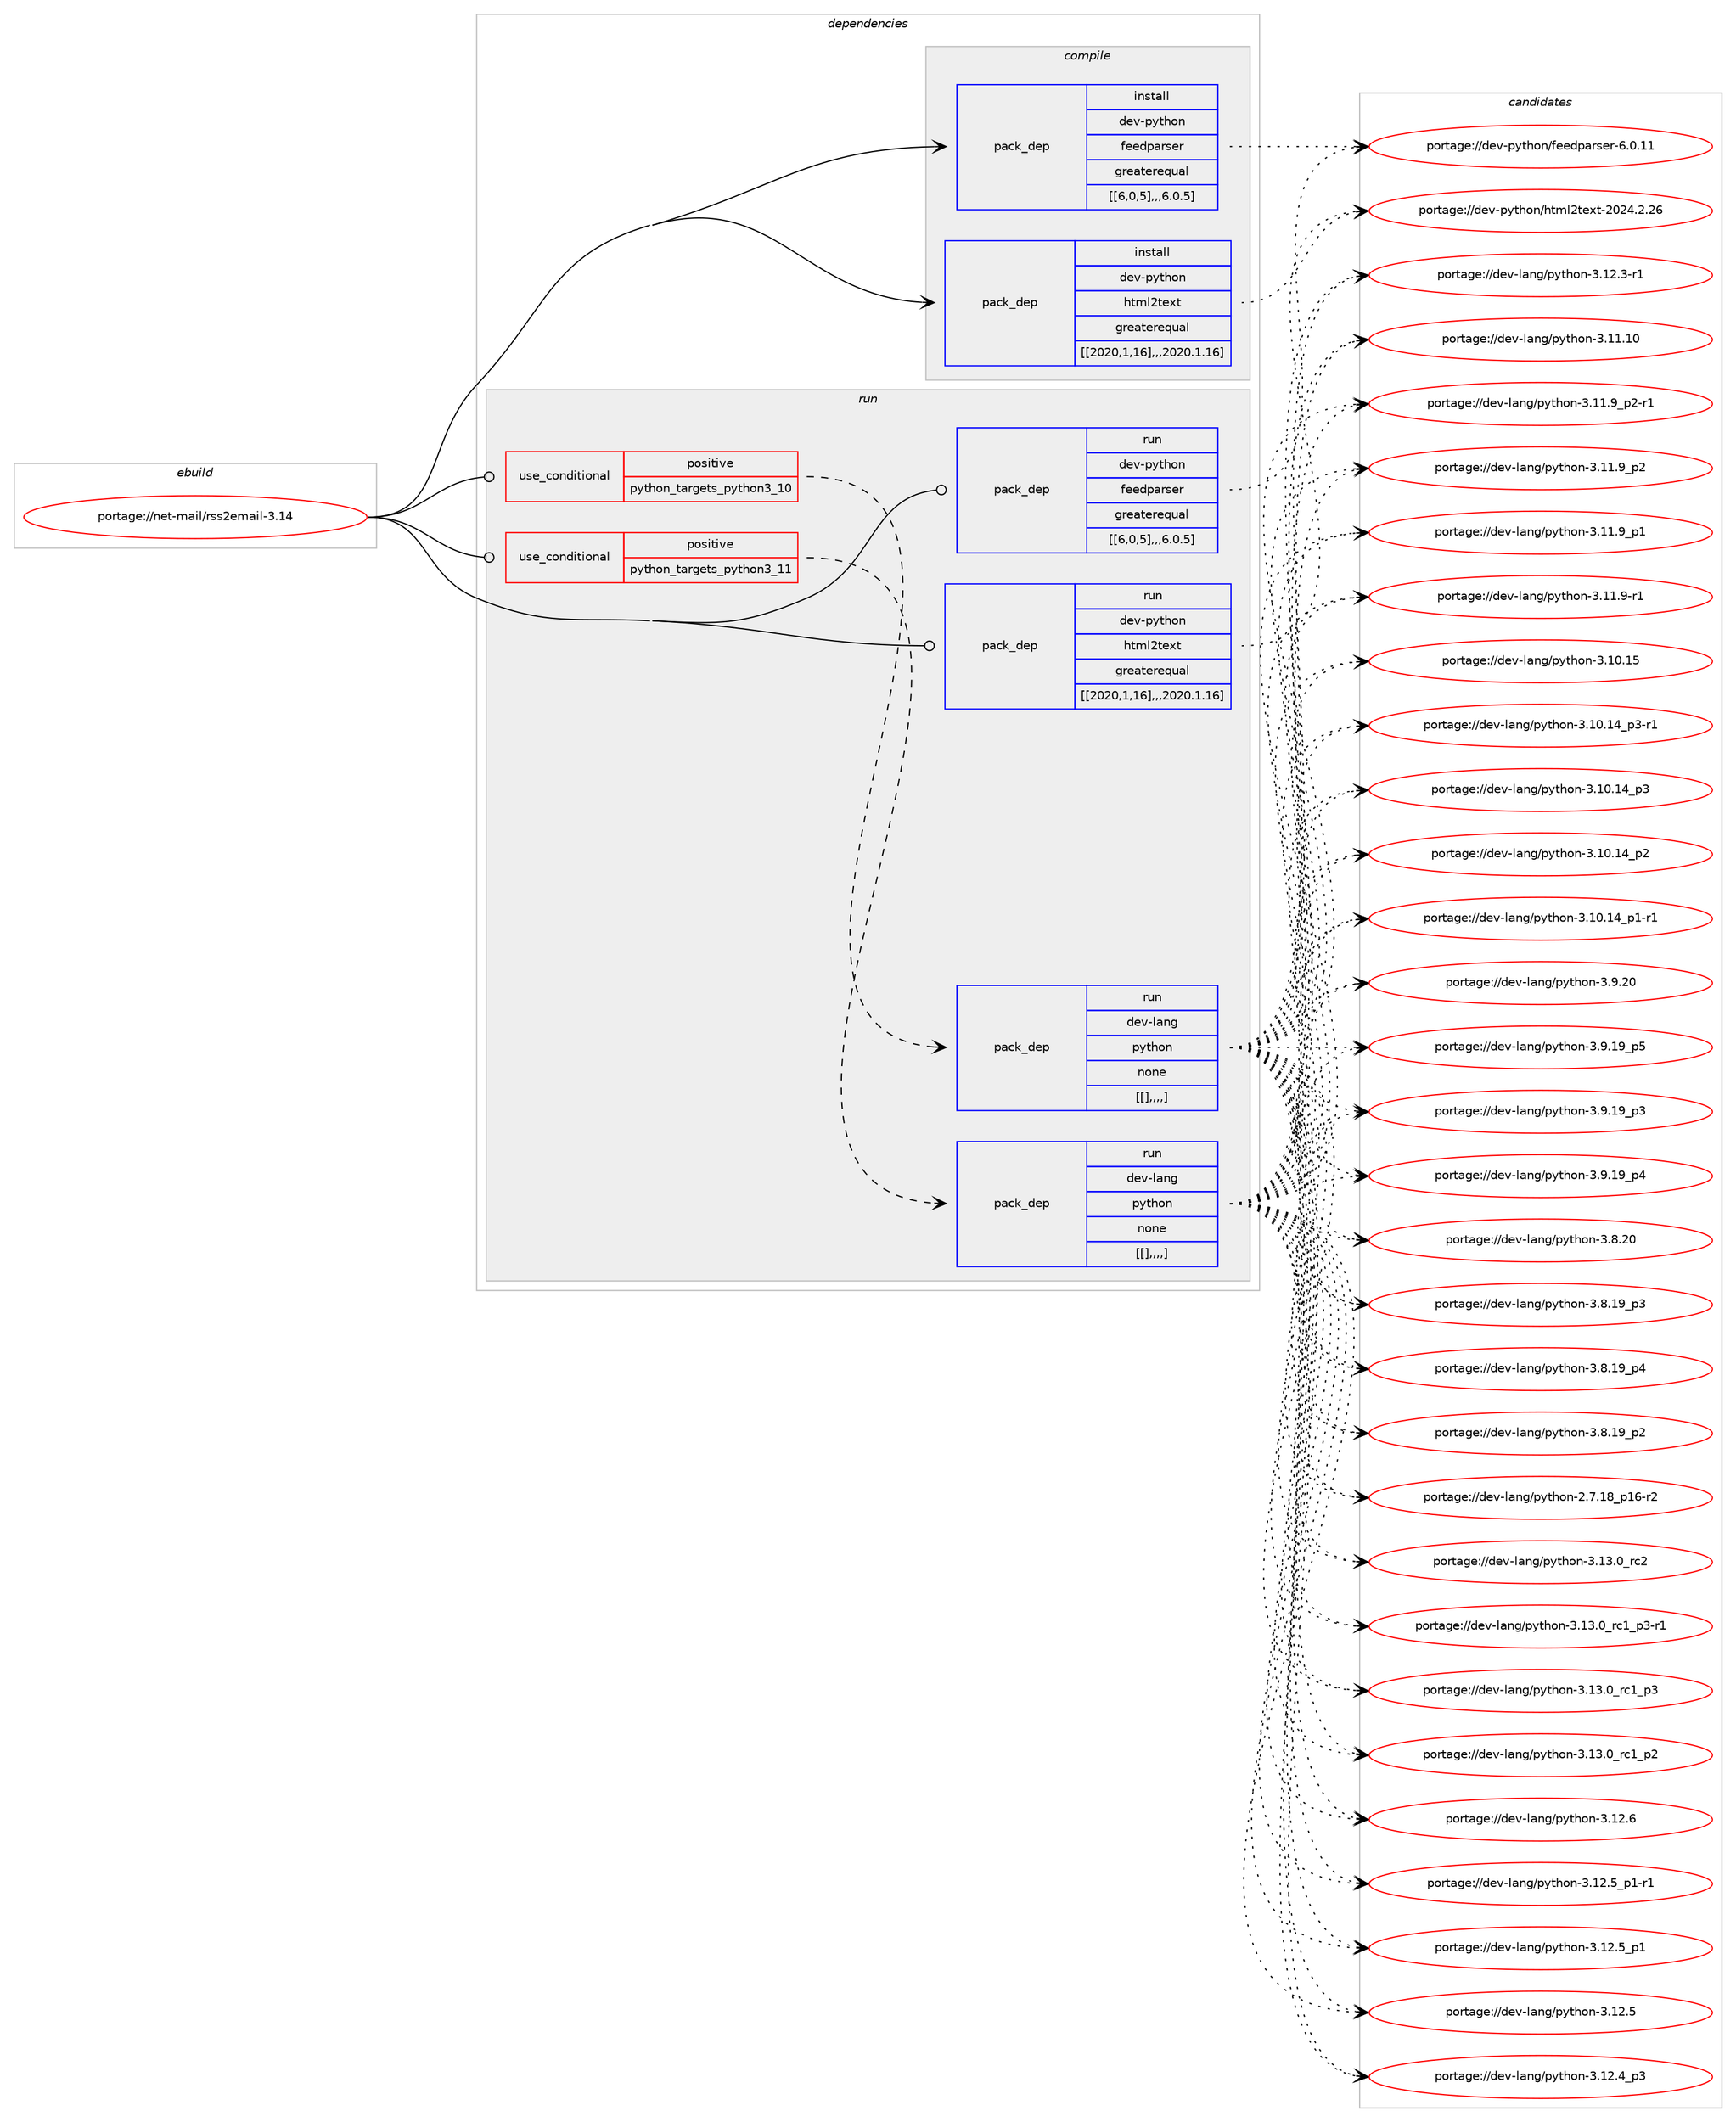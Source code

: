 digraph prolog {

# *************
# Graph options
# *************

newrank=true;
concentrate=true;
compound=true;
graph [rankdir=LR,fontname=Helvetica,fontsize=10,ranksep=1.5];#, ranksep=2.5, nodesep=0.2];
edge  [arrowhead=vee];
node  [fontname=Helvetica,fontsize=10];

# **********
# The ebuild
# **********

subgraph cluster_leftcol {
color=gray;
label=<<i>ebuild</i>>;
id [label="portage://net-mail/rss2email-3.14", color=red, width=4, href="../net-mail/rss2email-3.14.svg"];
}

# ****************
# The dependencies
# ****************

subgraph cluster_midcol {
color=gray;
label=<<i>dependencies</i>>;
subgraph cluster_compile {
fillcolor="#eeeeee";
style=filled;
label=<<i>compile</i>>;
subgraph pack280473 {
dependency383376 [label=<<TABLE BORDER="0" CELLBORDER="1" CELLSPACING="0" CELLPADDING="4" WIDTH="220"><TR><TD ROWSPAN="6" CELLPADDING="30">pack_dep</TD></TR><TR><TD WIDTH="110">install</TD></TR><TR><TD>dev-python</TD></TR><TR><TD>feedparser</TD></TR><TR><TD>greaterequal</TD></TR><TR><TD>[[6,0,5],,,6.0.5]</TD></TR></TABLE>>, shape=none, color=blue];
}
id:e -> dependency383376:w [weight=20,style="solid",arrowhead="vee"];
subgraph pack280474 {
dependency383377 [label=<<TABLE BORDER="0" CELLBORDER="1" CELLSPACING="0" CELLPADDING="4" WIDTH="220"><TR><TD ROWSPAN="6" CELLPADDING="30">pack_dep</TD></TR><TR><TD WIDTH="110">install</TD></TR><TR><TD>dev-python</TD></TR><TR><TD>html2text</TD></TR><TR><TD>greaterequal</TD></TR><TR><TD>[[2020,1,16],,,2020.1.16]</TD></TR></TABLE>>, shape=none, color=blue];
}
id:e -> dependency383377:w [weight=20,style="solid",arrowhead="vee"];
}
subgraph cluster_compileandrun {
fillcolor="#eeeeee";
style=filled;
label=<<i>compile and run</i>>;
}
subgraph cluster_run {
fillcolor="#eeeeee";
style=filled;
label=<<i>run</i>>;
subgraph cond100081 {
dependency383378 [label=<<TABLE BORDER="0" CELLBORDER="1" CELLSPACING="0" CELLPADDING="4"><TR><TD ROWSPAN="3" CELLPADDING="10">use_conditional</TD></TR><TR><TD>positive</TD></TR><TR><TD>python_targets_python3_10</TD></TR></TABLE>>, shape=none, color=red];
subgraph pack280475 {
dependency383379 [label=<<TABLE BORDER="0" CELLBORDER="1" CELLSPACING="0" CELLPADDING="4" WIDTH="220"><TR><TD ROWSPAN="6" CELLPADDING="30">pack_dep</TD></TR><TR><TD WIDTH="110">run</TD></TR><TR><TD>dev-lang</TD></TR><TR><TD>python</TD></TR><TR><TD>none</TD></TR><TR><TD>[[],,,,]</TD></TR></TABLE>>, shape=none, color=blue];
}
dependency383378:e -> dependency383379:w [weight=20,style="dashed",arrowhead="vee"];
}
id:e -> dependency383378:w [weight=20,style="solid",arrowhead="odot"];
subgraph cond100082 {
dependency383380 [label=<<TABLE BORDER="0" CELLBORDER="1" CELLSPACING="0" CELLPADDING="4"><TR><TD ROWSPAN="3" CELLPADDING="10">use_conditional</TD></TR><TR><TD>positive</TD></TR><TR><TD>python_targets_python3_11</TD></TR></TABLE>>, shape=none, color=red];
subgraph pack280476 {
dependency383381 [label=<<TABLE BORDER="0" CELLBORDER="1" CELLSPACING="0" CELLPADDING="4" WIDTH="220"><TR><TD ROWSPAN="6" CELLPADDING="30">pack_dep</TD></TR><TR><TD WIDTH="110">run</TD></TR><TR><TD>dev-lang</TD></TR><TR><TD>python</TD></TR><TR><TD>none</TD></TR><TR><TD>[[],,,,]</TD></TR></TABLE>>, shape=none, color=blue];
}
dependency383380:e -> dependency383381:w [weight=20,style="dashed",arrowhead="vee"];
}
id:e -> dependency383380:w [weight=20,style="solid",arrowhead="odot"];
subgraph pack280477 {
dependency383382 [label=<<TABLE BORDER="0" CELLBORDER="1" CELLSPACING="0" CELLPADDING="4" WIDTH="220"><TR><TD ROWSPAN="6" CELLPADDING="30">pack_dep</TD></TR><TR><TD WIDTH="110">run</TD></TR><TR><TD>dev-python</TD></TR><TR><TD>feedparser</TD></TR><TR><TD>greaterequal</TD></TR><TR><TD>[[6,0,5],,,6.0.5]</TD></TR></TABLE>>, shape=none, color=blue];
}
id:e -> dependency383382:w [weight=20,style="solid",arrowhead="odot"];
subgraph pack280478 {
dependency383383 [label=<<TABLE BORDER="0" CELLBORDER="1" CELLSPACING="0" CELLPADDING="4" WIDTH="220"><TR><TD ROWSPAN="6" CELLPADDING="30">pack_dep</TD></TR><TR><TD WIDTH="110">run</TD></TR><TR><TD>dev-python</TD></TR><TR><TD>html2text</TD></TR><TR><TD>greaterequal</TD></TR><TR><TD>[[2020,1,16],,,2020.1.16]</TD></TR></TABLE>>, shape=none, color=blue];
}
id:e -> dependency383383:w [weight=20,style="solid",arrowhead="odot"];
}
}

# **************
# The candidates
# **************

subgraph cluster_choices {
rank=same;
color=gray;
label=<<i>candidates</i>>;

subgraph choice280473 {
color=black;
nodesep=1;
choice10010111845112121116104111110471021011011001129711411510111445544648464949 [label="portage://dev-python/feedparser-6.0.11", color=red, width=4,href="../dev-python/feedparser-6.0.11.svg"];
dependency383376:e -> choice10010111845112121116104111110471021011011001129711411510111445544648464949:w [style=dotted,weight="100"];
}
subgraph choice280474 {
color=black;
nodesep=1;
choice10010111845112121116104111110471041161091085011610112011645504850524650465054 [label="portage://dev-python/html2text-2024.2.26", color=red, width=4,href="../dev-python/html2text-2024.2.26.svg"];
dependency383377:e -> choice10010111845112121116104111110471041161091085011610112011645504850524650465054:w [style=dotted,weight="100"];
}
subgraph choice280475 {
color=black;
nodesep=1;
choice10010111845108971101034711212111610411111045514649514648951149950 [label="portage://dev-lang/python-3.13.0_rc2", color=red, width=4,href="../dev-lang/python-3.13.0_rc2.svg"];
choice1001011184510897110103471121211161041111104551464951464895114994995112514511449 [label="portage://dev-lang/python-3.13.0_rc1_p3-r1", color=red, width=4,href="../dev-lang/python-3.13.0_rc1_p3-r1.svg"];
choice100101118451089711010347112121116104111110455146495146489511499499511251 [label="portage://dev-lang/python-3.13.0_rc1_p3", color=red, width=4,href="../dev-lang/python-3.13.0_rc1_p3.svg"];
choice100101118451089711010347112121116104111110455146495146489511499499511250 [label="portage://dev-lang/python-3.13.0_rc1_p2", color=red, width=4,href="../dev-lang/python-3.13.0_rc1_p2.svg"];
choice10010111845108971101034711212111610411111045514649504654 [label="portage://dev-lang/python-3.12.6", color=red, width=4,href="../dev-lang/python-3.12.6.svg"];
choice1001011184510897110103471121211161041111104551464950465395112494511449 [label="portage://dev-lang/python-3.12.5_p1-r1", color=red, width=4,href="../dev-lang/python-3.12.5_p1-r1.svg"];
choice100101118451089711010347112121116104111110455146495046539511249 [label="portage://dev-lang/python-3.12.5_p1", color=red, width=4,href="../dev-lang/python-3.12.5_p1.svg"];
choice10010111845108971101034711212111610411111045514649504653 [label="portage://dev-lang/python-3.12.5", color=red, width=4,href="../dev-lang/python-3.12.5.svg"];
choice100101118451089711010347112121116104111110455146495046529511251 [label="portage://dev-lang/python-3.12.4_p3", color=red, width=4,href="../dev-lang/python-3.12.4_p3.svg"];
choice100101118451089711010347112121116104111110455146495046514511449 [label="portage://dev-lang/python-3.12.3-r1", color=red, width=4,href="../dev-lang/python-3.12.3-r1.svg"];
choice1001011184510897110103471121211161041111104551464949464948 [label="portage://dev-lang/python-3.11.10", color=red, width=4,href="../dev-lang/python-3.11.10.svg"];
choice1001011184510897110103471121211161041111104551464949465795112504511449 [label="portage://dev-lang/python-3.11.9_p2-r1", color=red, width=4,href="../dev-lang/python-3.11.9_p2-r1.svg"];
choice100101118451089711010347112121116104111110455146494946579511250 [label="portage://dev-lang/python-3.11.9_p2", color=red, width=4,href="../dev-lang/python-3.11.9_p2.svg"];
choice100101118451089711010347112121116104111110455146494946579511249 [label="portage://dev-lang/python-3.11.9_p1", color=red, width=4,href="../dev-lang/python-3.11.9_p1.svg"];
choice100101118451089711010347112121116104111110455146494946574511449 [label="portage://dev-lang/python-3.11.9-r1", color=red, width=4,href="../dev-lang/python-3.11.9-r1.svg"];
choice1001011184510897110103471121211161041111104551464948464953 [label="portage://dev-lang/python-3.10.15", color=red, width=4,href="../dev-lang/python-3.10.15.svg"];
choice100101118451089711010347112121116104111110455146494846495295112514511449 [label="portage://dev-lang/python-3.10.14_p3-r1", color=red, width=4,href="../dev-lang/python-3.10.14_p3-r1.svg"];
choice10010111845108971101034711212111610411111045514649484649529511251 [label="portage://dev-lang/python-3.10.14_p3", color=red, width=4,href="../dev-lang/python-3.10.14_p3.svg"];
choice10010111845108971101034711212111610411111045514649484649529511250 [label="portage://dev-lang/python-3.10.14_p2", color=red, width=4,href="../dev-lang/python-3.10.14_p2.svg"];
choice100101118451089711010347112121116104111110455146494846495295112494511449 [label="portage://dev-lang/python-3.10.14_p1-r1", color=red, width=4,href="../dev-lang/python-3.10.14_p1-r1.svg"];
choice10010111845108971101034711212111610411111045514657465048 [label="portage://dev-lang/python-3.9.20", color=red, width=4,href="../dev-lang/python-3.9.20.svg"];
choice100101118451089711010347112121116104111110455146574649579511253 [label="portage://dev-lang/python-3.9.19_p5", color=red, width=4,href="../dev-lang/python-3.9.19_p5.svg"];
choice100101118451089711010347112121116104111110455146574649579511252 [label="portage://dev-lang/python-3.9.19_p4", color=red, width=4,href="../dev-lang/python-3.9.19_p4.svg"];
choice100101118451089711010347112121116104111110455146574649579511251 [label="portage://dev-lang/python-3.9.19_p3", color=red, width=4,href="../dev-lang/python-3.9.19_p3.svg"];
choice10010111845108971101034711212111610411111045514656465048 [label="portage://dev-lang/python-3.8.20", color=red, width=4,href="../dev-lang/python-3.8.20.svg"];
choice100101118451089711010347112121116104111110455146564649579511252 [label="portage://dev-lang/python-3.8.19_p4", color=red, width=4,href="../dev-lang/python-3.8.19_p4.svg"];
choice100101118451089711010347112121116104111110455146564649579511251 [label="portage://dev-lang/python-3.8.19_p3", color=red, width=4,href="../dev-lang/python-3.8.19_p3.svg"];
choice100101118451089711010347112121116104111110455146564649579511250 [label="portage://dev-lang/python-3.8.19_p2", color=red, width=4,href="../dev-lang/python-3.8.19_p2.svg"];
choice100101118451089711010347112121116104111110455046554649569511249544511450 [label="portage://dev-lang/python-2.7.18_p16-r2", color=red, width=4,href="../dev-lang/python-2.7.18_p16-r2.svg"];
dependency383379:e -> choice10010111845108971101034711212111610411111045514649514648951149950:w [style=dotted,weight="100"];
dependency383379:e -> choice1001011184510897110103471121211161041111104551464951464895114994995112514511449:w [style=dotted,weight="100"];
dependency383379:e -> choice100101118451089711010347112121116104111110455146495146489511499499511251:w [style=dotted,weight="100"];
dependency383379:e -> choice100101118451089711010347112121116104111110455146495146489511499499511250:w [style=dotted,weight="100"];
dependency383379:e -> choice10010111845108971101034711212111610411111045514649504654:w [style=dotted,weight="100"];
dependency383379:e -> choice1001011184510897110103471121211161041111104551464950465395112494511449:w [style=dotted,weight="100"];
dependency383379:e -> choice100101118451089711010347112121116104111110455146495046539511249:w [style=dotted,weight="100"];
dependency383379:e -> choice10010111845108971101034711212111610411111045514649504653:w [style=dotted,weight="100"];
dependency383379:e -> choice100101118451089711010347112121116104111110455146495046529511251:w [style=dotted,weight="100"];
dependency383379:e -> choice100101118451089711010347112121116104111110455146495046514511449:w [style=dotted,weight="100"];
dependency383379:e -> choice1001011184510897110103471121211161041111104551464949464948:w [style=dotted,weight="100"];
dependency383379:e -> choice1001011184510897110103471121211161041111104551464949465795112504511449:w [style=dotted,weight="100"];
dependency383379:e -> choice100101118451089711010347112121116104111110455146494946579511250:w [style=dotted,weight="100"];
dependency383379:e -> choice100101118451089711010347112121116104111110455146494946579511249:w [style=dotted,weight="100"];
dependency383379:e -> choice100101118451089711010347112121116104111110455146494946574511449:w [style=dotted,weight="100"];
dependency383379:e -> choice1001011184510897110103471121211161041111104551464948464953:w [style=dotted,weight="100"];
dependency383379:e -> choice100101118451089711010347112121116104111110455146494846495295112514511449:w [style=dotted,weight="100"];
dependency383379:e -> choice10010111845108971101034711212111610411111045514649484649529511251:w [style=dotted,weight="100"];
dependency383379:e -> choice10010111845108971101034711212111610411111045514649484649529511250:w [style=dotted,weight="100"];
dependency383379:e -> choice100101118451089711010347112121116104111110455146494846495295112494511449:w [style=dotted,weight="100"];
dependency383379:e -> choice10010111845108971101034711212111610411111045514657465048:w [style=dotted,weight="100"];
dependency383379:e -> choice100101118451089711010347112121116104111110455146574649579511253:w [style=dotted,weight="100"];
dependency383379:e -> choice100101118451089711010347112121116104111110455146574649579511252:w [style=dotted,weight="100"];
dependency383379:e -> choice100101118451089711010347112121116104111110455146574649579511251:w [style=dotted,weight="100"];
dependency383379:e -> choice10010111845108971101034711212111610411111045514656465048:w [style=dotted,weight="100"];
dependency383379:e -> choice100101118451089711010347112121116104111110455146564649579511252:w [style=dotted,weight="100"];
dependency383379:e -> choice100101118451089711010347112121116104111110455146564649579511251:w [style=dotted,weight="100"];
dependency383379:e -> choice100101118451089711010347112121116104111110455146564649579511250:w [style=dotted,weight="100"];
dependency383379:e -> choice100101118451089711010347112121116104111110455046554649569511249544511450:w [style=dotted,weight="100"];
}
subgraph choice280476 {
color=black;
nodesep=1;
choice10010111845108971101034711212111610411111045514649514648951149950 [label="portage://dev-lang/python-3.13.0_rc2", color=red, width=4,href="../dev-lang/python-3.13.0_rc2.svg"];
choice1001011184510897110103471121211161041111104551464951464895114994995112514511449 [label="portage://dev-lang/python-3.13.0_rc1_p3-r1", color=red, width=4,href="../dev-lang/python-3.13.0_rc1_p3-r1.svg"];
choice100101118451089711010347112121116104111110455146495146489511499499511251 [label="portage://dev-lang/python-3.13.0_rc1_p3", color=red, width=4,href="../dev-lang/python-3.13.0_rc1_p3.svg"];
choice100101118451089711010347112121116104111110455146495146489511499499511250 [label="portage://dev-lang/python-3.13.0_rc1_p2", color=red, width=4,href="../dev-lang/python-3.13.0_rc1_p2.svg"];
choice10010111845108971101034711212111610411111045514649504654 [label="portage://dev-lang/python-3.12.6", color=red, width=4,href="../dev-lang/python-3.12.6.svg"];
choice1001011184510897110103471121211161041111104551464950465395112494511449 [label="portage://dev-lang/python-3.12.5_p1-r1", color=red, width=4,href="../dev-lang/python-3.12.5_p1-r1.svg"];
choice100101118451089711010347112121116104111110455146495046539511249 [label="portage://dev-lang/python-3.12.5_p1", color=red, width=4,href="../dev-lang/python-3.12.5_p1.svg"];
choice10010111845108971101034711212111610411111045514649504653 [label="portage://dev-lang/python-3.12.5", color=red, width=4,href="../dev-lang/python-3.12.5.svg"];
choice100101118451089711010347112121116104111110455146495046529511251 [label="portage://dev-lang/python-3.12.4_p3", color=red, width=4,href="../dev-lang/python-3.12.4_p3.svg"];
choice100101118451089711010347112121116104111110455146495046514511449 [label="portage://dev-lang/python-3.12.3-r1", color=red, width=4,href="../dev-lang/python-3.12.3-r1.svg"];
choice1001011184510897110103471121211161041111104551464949464948 [label="portage://dev-lang/python-3.11.10", color=red, width=4,href="../dev-lang/python-3.11.10.svg"];
choice1001011184510897110103471121211161041111104551464949465795112504511449 [label="portage://dev-lang/python-3.11.9_p2-r1", color=red, width=4,href="../dev-lang/python-3.11.9_p2-r1.svg"];
choice100101118451089711010347112121116104111110455146494946579511250 [label="portage://dev-lang/python-3.11.9_p2", color=red, width=4,href="../dev-lang/python-3.11.9_p2.svg"];
choice100101118451089711010347112121116104111110455146494946579511249 [label="portage://dev-lang/python-3.11.9_p1", color=red, width=4,href="../dev-lang/python-3.11.9_p1.svg"];
choice100101118451089711010347112121116104111110455146494946574511449 [label="portage://dev-lang/python-3.11.9-r1", color=red, width=4,href="../dev-lang/python-3.11.9-r1.svg"];
choice1001011184510897110103471121211161041111104551464948464953 [label="portage://dev-lang/python-3.10.15", color=red, width=4,href="../dev-lang/python-3.10.15.svg"];
choice100101118451089711010347112121116104111110455146494846495295112514511449 [label="portage://dev-lang/python-3.10.14_p3-r1", color=red, width=4,href="../dev-lang/python-3.10.14_p3-r1.svg"];
choice10010111845108971101034711212111610411111045514649484649529511251 [label="portage://dev-lang/python-3.10.14_p3", color=red, width=4,href="../dev-lang/python-3.10.14_p3.svg"];
choice10010111845108971101034711212111610411111045514649484649529511250 [label="portage://dev-lang/python-3.10.14_p2", color=red, width=4,href="../dev-lang/python-3.10.14_p2.svg"];
choice100101118451089711010347112121116104111110455146494846495295112494511449 [label="portage://dev-lang/python-3.10.14_p1-r1", color=red, width=4,href="../dev-lang/python-3.10.14_p1-r1.svg"];
choice10010111845108971101034711212111610411111045514657465048 [label="portage://dev-lang/python-3.9.20", color=red, width=4,href="../dev-lang/python-3.9.20.svg"];
choice100101118451089711010347112121116104111110455146574649579511253 [label="portage://dev-lang/python-3.9.19_p5", color=red, width=4,href="../dev-lang/python-3.9.19_p5.svg"];
choice100101118451089711010347112121116104111110455146574649579511252 [label="portage://dev-lang/python-3.9.19_p4", color=red, width=4,href="../dev-lang/python-3.9.19_p4.svg"];
choice100101118451089711010347112121116104111110455146574649579511251 [label="portage://dev-lang/python-3.9.19_p3", color=red, width=4,href="../dev-lang/python-3.9.19_p3.svg"];
choice10010111845108971101034711212111610411111045514656465048 [label="portage://dev-lang/python-3.8.20", color=red, width=4,href="../dev-lang/python-3.8.20.svg"];
choice100101118451089711010347112121116104111110455146564649579511252 [label="portage://dev-lang/python-3.8.19_p4", color=red, width=4,href="../dev-lang/python-3.8.19_p4.svg"];
choice100101118451089711010347112121116104111110455146564649579511251 [label="portage://dev-lang/python-3.8.19_p3", color=red, width=4,href="../dev-lang/python-3.8.19_p3.svg"];
choice100101118451089711010347112121116104111110455146564649579511250 [label="portage://dev-lang/python-3.8.19_p2", color=red, width=4,href="../dev-lang/python-3.8.19_p2.svg"];
choice100101118451089711010347112121116104111110455046554649569511249544511450 [label="portage://dev-lang/python-2.7.18_p16-r2", color=red, width=4,href="../dev-lang/python-2.7.18_p16-r2.svg"];
dependency383381:e -> choice10010111845108971101034711212111610411111045514649514648951149950:w [style=dotted,weight="100"];
dependency383381:e -> choice1001011184510897110103471121211161041111104551464951464895114994995112514511449:w [style=dotted,weight="100"];
dependency383381:e -> choice100101118451089711010347112121116104111110455146495146489511499499511251:w [style=dotted,weight="100"];
dependency383381:e -> choice100101118451089711010347112121116104111110455146495146489511499499511250:w [style=dotted,weight="100"];
dependency383381:e -> choice10010111845108971101034711212111610411111045514649504654:w [style=dotted,weight="100"];
dependency383381:e -> choice1001011184510897110103471121211161041111104551464950465395112494511449:w [style=dotted,weight="100"];
dependency383381:e -> choice100101118451089711010347112121116104111110455146495046539511249:w [style=dotted,weight="100"];
dependency383381:e -> choice10010111845108971101034711212111610411111045514649504653:w [style=dotted,weight="100"];
dependency383381:e -> choice100101118451089711010347112121116104111110455146495046529511251:w [style=dotted,weight="100"];
dependency383381:e -> choice100101118451089711010347112121116104111110455146495046514511449:w [style=dotted,weight="100"];
dependency383381:e -> choice1001011184510897110103471121211161041111104551464949464948:w [style=dotted,weight="100"];
dependency383381:e -> choice1001011184510897110103471121211161041111104551464949465795112504511449:w [style=dotted,weight="100"];
dependency383381:e -> choice100101118451089711010347112121116104111110455146494946579511250:w [style=dotted,weight="100"];
dependency383381:e -> choice100101118451089711010347112121116104111110455146494946579511249:w [style=dotted,weight="100"];
dependency383381:e -> choice100101118451089711010347112121116104111110455146494946574511449:w [style=dotted,weight="100"];
dependency383381:e -> choice1001011184510897110103471121211161041111104551464948464953:w [style=dotted,weight="100"];
dependency383381:e -> choice100101118451089711010347112121116104111110455146494846495295112514511449:w [style=dotted,weight="100"];
dependency383381:e -> choice10010111845108971101034711212111610411111045514649484649529511251:w [style=dotted,weight="100"];
dependency383381:e -> choice10010111845108971101034711212111610411111045514649484649529511250:w [style=dotted,weight="100"];
dependency383381:e -> choice100101118451089711010347112121116104111110455146494846495295112494511449:w [style=dotted,weight="100"];
dependency383381:e -> choice10010111845108971101034711212111610411111045514657465048:w [style=dotted,weight="100"];
dependency383381:e -> choice100101118451089711010347112121116104111110455146574649579511253:w [style=dotted,weight="100"];
dependency383381:e -> choice100101118451089711010347112121116104111110455146574649579511252:w [style=dotted,weight="100"];
dependency383381:e -> choice100101118451089711010347112121116104111110455146574649579511251:w [style=dotted,weight="100"];
dependency383381:e -> choice10010111845108971101034711212111610411111045514656465048:w [style=dotted,weight="100"];
dependency383381:e -> choice100101118451089711010347112121116104111110455146564649579511252:w [style=dotted,weight="100"];
dependency383381:e -> choice100101118451089711010347112121116104111110455146564649579511251:w [style=dotted,weight="100"];
dependency383381:e -> choice100101118451089711010347112121116104111110455146564649579511250:w [style=dotted,weight="100"];
dependency383381:e -> choice100101118451089711010347112121116104111110455046554649569511249544511450:w [style=dotted,weight="100"];
}
subgraph choice280477 {
color=black;
nodesep=1;
choice10010111845112121116104111110471021011011001129711411510111445544648464949 [label="portage://dev-python/feedparser-6.0.11", color=red, width=4,href="../dev-python/feedparser-6.0.11.svg"];
dependency383382:e -> choice10010111845112121116104111110471021011011001129711411510111445544648464949:w [style=dotted,weight="100"];
}
subgraph choice280478 {
color=black;
nodesep=1;
choice10010111845112121116104111110471041161091085011610112011645504850524650465054 [label="portage://dev-python/html2text-2024.2.26", color=red, width=4,href="../dev-python/html2text-2024.2.26.svg"];
dependency383383:e -> choice10010111845112121116104111110471041161091085011610112011645504850524650465054:w [style=dotted,weight="100"];
}
}

}
